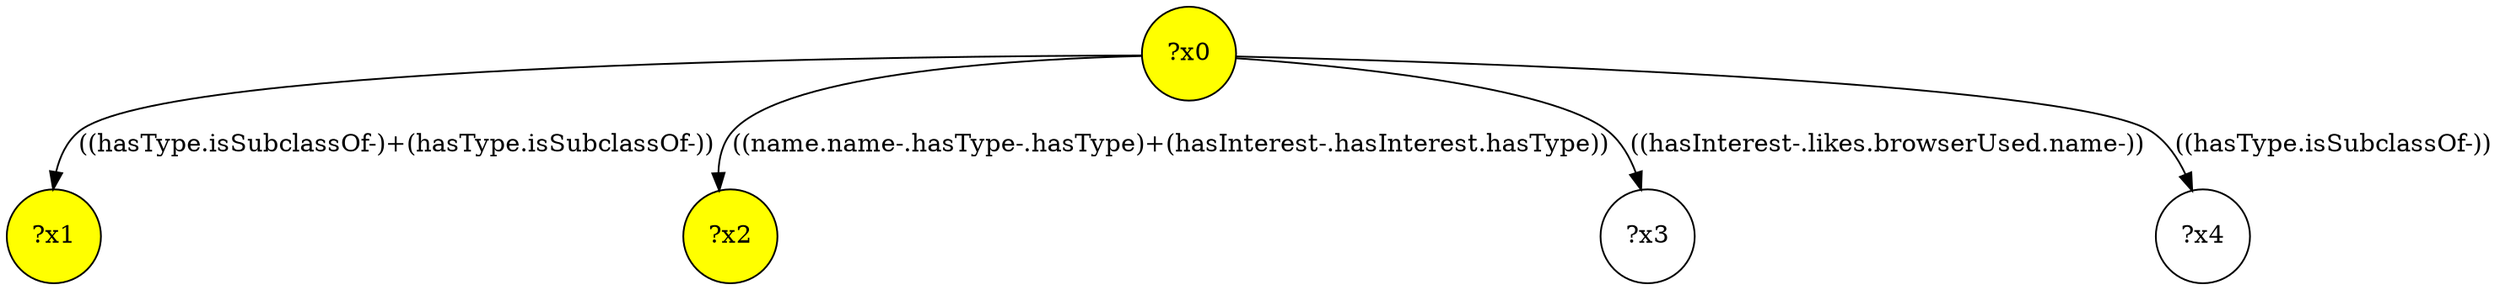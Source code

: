 digraph g {
	x0 [fillcolor="yellow", style="filled," shape=circle, label="?x0"];
	x1 [fillcolor="yellow", style="filled," shape=circle, label="?x1"];
	x2 [fillcolor="yellow", style="filled," shape=circle, label="?x2"];
	x0 -> x1 [label="((hasType.isSubclassOf-)+(hasType.isSubclassOf-))"];
	x0 -> x2 [label="((name.name-.hasType-.hasType)+(hasInterest-.hasInterest.hasType))"];
	x3 [shape=circle, label="?x3"];
	x0 -> x3 [label="((hasInterest-.likes.browserUsed.name-))"];
	x4 [shape=circle, label="?x4"];
	x0 -> x4 [label="((hasType.isSubclassOf-))"];
}
